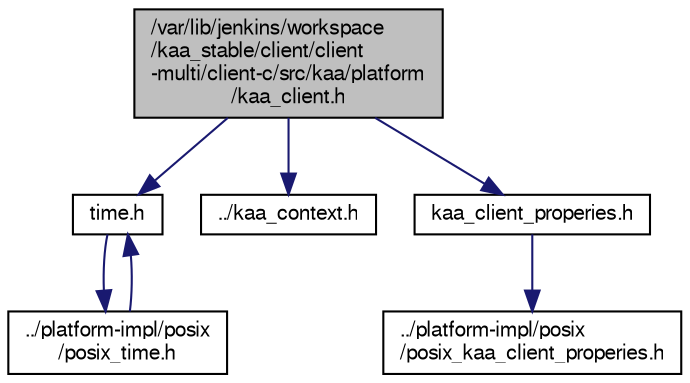 digraph "/var/lib/jenkins/workspace/kaa_stable/client/client-multi/client-c/src/kaa/platform/kaa_client.h"
{
  bgcolor="transparent";
  edge [fontname="FreeSans",fontsize="10",labelfontname="FreeSans",labelfontsize="10"];
  node [fontname="FreeSans",fontsize="10",shape=record];
  Node1 [label="/var/lib/jenkins/workspace\l/kaa_stable/client/client\l-multi/client-c/src/kaa/platform\l/kaa_client.h",height=0.2,width=0.4,color="black", fillcolor="grey75", style="filled" fontcolor="black"];
  Node1 -> Node2 [color="midnightblue",fontsize="10",style="solid",fontname="FreeSans"];
  Node2 [label="time.h",height=0.2,width=0.4,color="black",URL="$time_8h.html"];
  Node2 -> Node3 [color="midnightblue",fontsize="10",style="solid",fontname="FreeSans"];
  Node3 [label="../platform-impl/posix\l/posix_time.h",height=0.2,width=0.4,color="black",URL="$posix__time_8h.html"];
  Node3 -> Node2 [color="midnightblue",fontsize="10",style="solid",fontname="FreeSans"];
  Node1 -> Node4 [color="midnightblue",fontsize="10",style="solid",fontname="FreeSans"];
  Node4 [label="../kaa_context.h",height=0.2,width=0.4,color="black",URL="$kaa__context_8h.html",tooltip="Kaa endpoint context definition. "];
  Node1 -> Node5 [color="midnightblue",fontsize="10",style="solid",fontname="FreeSans"];
  Node5 [label="kaa_client_properies.h",height=0.2,width=0.4,color="black",URL="$kaa__client__properies_8h.html"];
  Node5 -> Node6 [color="midnightblue",fontsize="10",style="solid",fontname="FreeSans"];
  Node6 [label="../platform-impl/posix\l/posix_kaa_client_properies.h",height=0.2,width=0.4,color="black",URL="$posix__kaa__client__properies_8h.html"];
}
